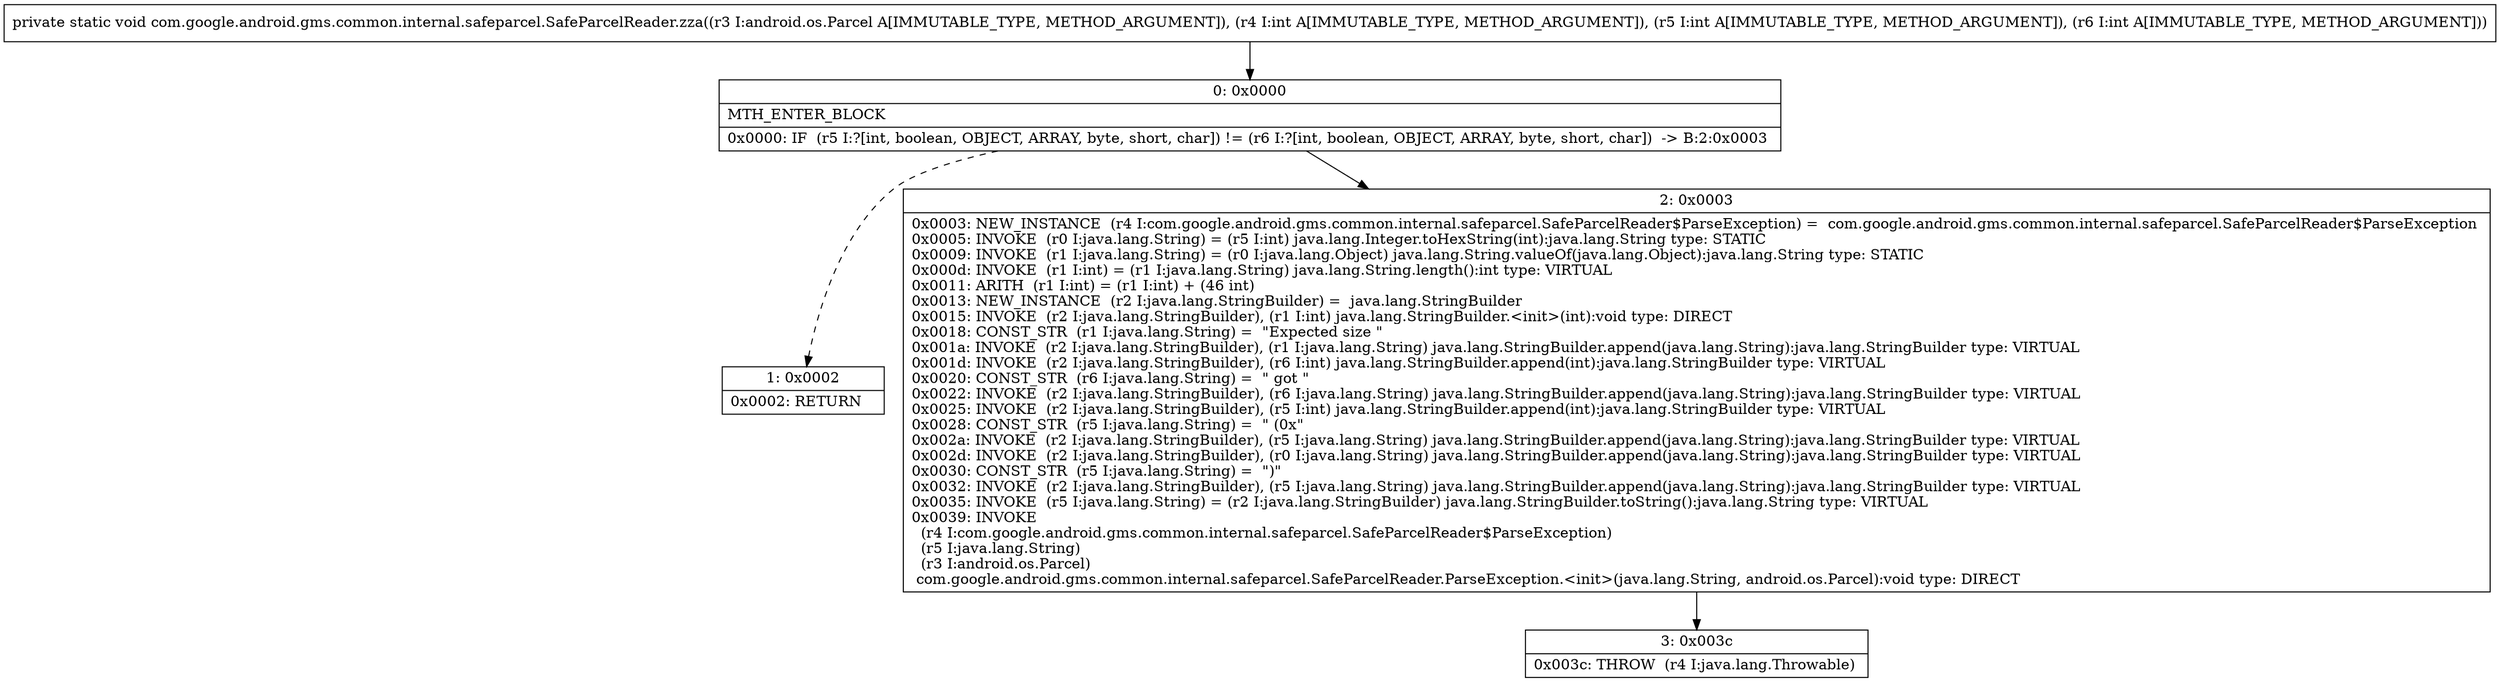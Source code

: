 digraph "CFG forcom.google.android.gms.common.internal.safeparcel.SafeParcelReader.zza(Landroid\/os\/Parcel;III)V" {
Node_0 [shape=record,label="{0\:\ 0x0000|MTH_ENTER_BLOCK\l|0x0000: IF  (r5 I:?[int, boolean, OBJECT, ARRAY, byte, short, char]) != (r6 I:?[int, boolean, OBJECT, ARRAY, byte, short, char])  \-\> B:2:0x0003 \l}"];
Node_1 [shape=record,label="{1\:\ 0x0002|0x0002: RETURN   \l}"];
Node_2 [shape=record,label="{2\:\ 0x0003|0x0003: NEW_INSTANCE  (r4 I:com.google.android.gms.common.internal.safeparcel.SafeParcelReader$ParseException) =  com.google.android.gms.common.internal.safeparcel.SafeParcelReader$ParseException \l0x0005: INVOKE  (r0 I:java.lang.String) = (r5 I:int) java.lang.Integer.toHexString(int):java.lang.String type: STATIC \l0x0009: INVOKE  (r1 I:java.lang.String) = (r0 I:java.lang.Object) java.lang.String.valueOf(java.lang.Object):java.lang.String type: STATIC \l0x000d: INVOKE  (r1 I:int) = (r1 I:java.lang.String) java.lang.String.length():int type: VIRTUAL \l0x0011: ARITH  (r1 I:int) = (r1 I:int) + (46 int) \l0x0013: NEW_INSTANCE  (r2 I:java.lang.StringBuilder) =  java.lang.StringBuilder \l0x0015: INVOKE  (r2 I:java.lang.StringBuilder), (r1 I:int) java.lang.StringBuilder.\<init\>(int):void type: DIRECT \l0x0018: CONST_STR  (r1 I:java.lang.String) =  \"Expected size \" \l0x001a: INVOKE  (r2 I:java.lang.StringBuilder), (r1 I:java.lang.String) java.lang.StringBuilder.append(java.lang.String):java.lang.StringBuilder type: VIRTUAL \l0x001d: INVOKE  (r2 I:java.lang.StringBuilder), (r6 I:int) java.lang.StringBuilder.append(int):java.lang.StringBuilder type: VIRTUAL \l0x0020: CONST_STR  (r6 I:java.lang.String) =  \" got \" \l0x0022: INVOKE  (r2 I:java.lang.StringBuilder), (r6 I:java.lang.String) java.lang.StringBuilder.append(java.lang.String):java.lang.StringBuilder type: VIRTUAL \l0x0025: INVOKE  (r2 I:java.lang.StringBuilder), (r5 I:int) java.lang.StringBuilder.append(int):java.lang.StringBuilder type: VIRTUAL \l0x0028: CONST_STR  (r5 I:java.lang.String) =  \" (0x\" \l0x002a: INVOKE  (r2 I:java.lang.StringBuilder), (r5 I:java.lang.String) java.lang.StringBuilder.append(java.lang.String):java.lang.StringBuilder type: VIRTUAL \l0x002d: INVOKE  (r2 I:java.lang.StringBuilder), (r0 I:java.lang.String) java.lang.StringBuilder.append(java.lang.String):java.lang.StringBuilder type: VIRTUAL \l0x0030: CONST_STR  (r5 I:java.lang.String) =  \")\" \l0x0032: INVOKE  (r2 I:java.lang.StringBuilder), (r5 I:java.lang.String) java.lang.StringBuilder.append(java.lang.String):java.lang.StringBuilder type: VIRTUAL \l0x0035: INVOKE  (r5 I:java.lang.String) = (r2 I:java.lang.StringBuilder) java.lang.StringBuilder.toString():java.lang.String type: VIRTUAL \l0x0039: INVOKE  \l  (r4 I:com.google.android.gms.common.internal.safeparcel.SafeParcelReader$ParseException)\l  (r5 I:java.lang.String)\l  (r3 I:android.os.Parcel)\l com.google.android.gms.common.internal.safeparcel.SafeParcelReader.ParseException.\<init\>(java.lang.String, android.os.Parcel):void type: DIRECT \l}"];
Node_3 [shape=record,label="{3\:\ 0x003c|0x003c: THROW  (r4 I:java.lang.Throwable) \l}"];
MethodNode[shape=record,label="{private static void com.google.android.gms.common.internal.safeparcel.SafeParcelReader.zza((r3 I:android.os.Parcel A[IMMUTABLE_TYPE, METHOD_ARGUMENT]), (r4 I:int A[IMMUTABLE_TYPE, METHOD_ARGUMENT]), (r5 I:int A[IMMUTABLE_TYPE, METHOD_ARGUMENT]), (r6 I:int A[IMMUTABLE_TYPE, METHOD_ARGUMENT])) }"];
MethodNode -> Node_0;
Node_0 -> Node_1[style=dashed];
Node_0 -> Node_2;
Node_2 -> Node_3;
}

